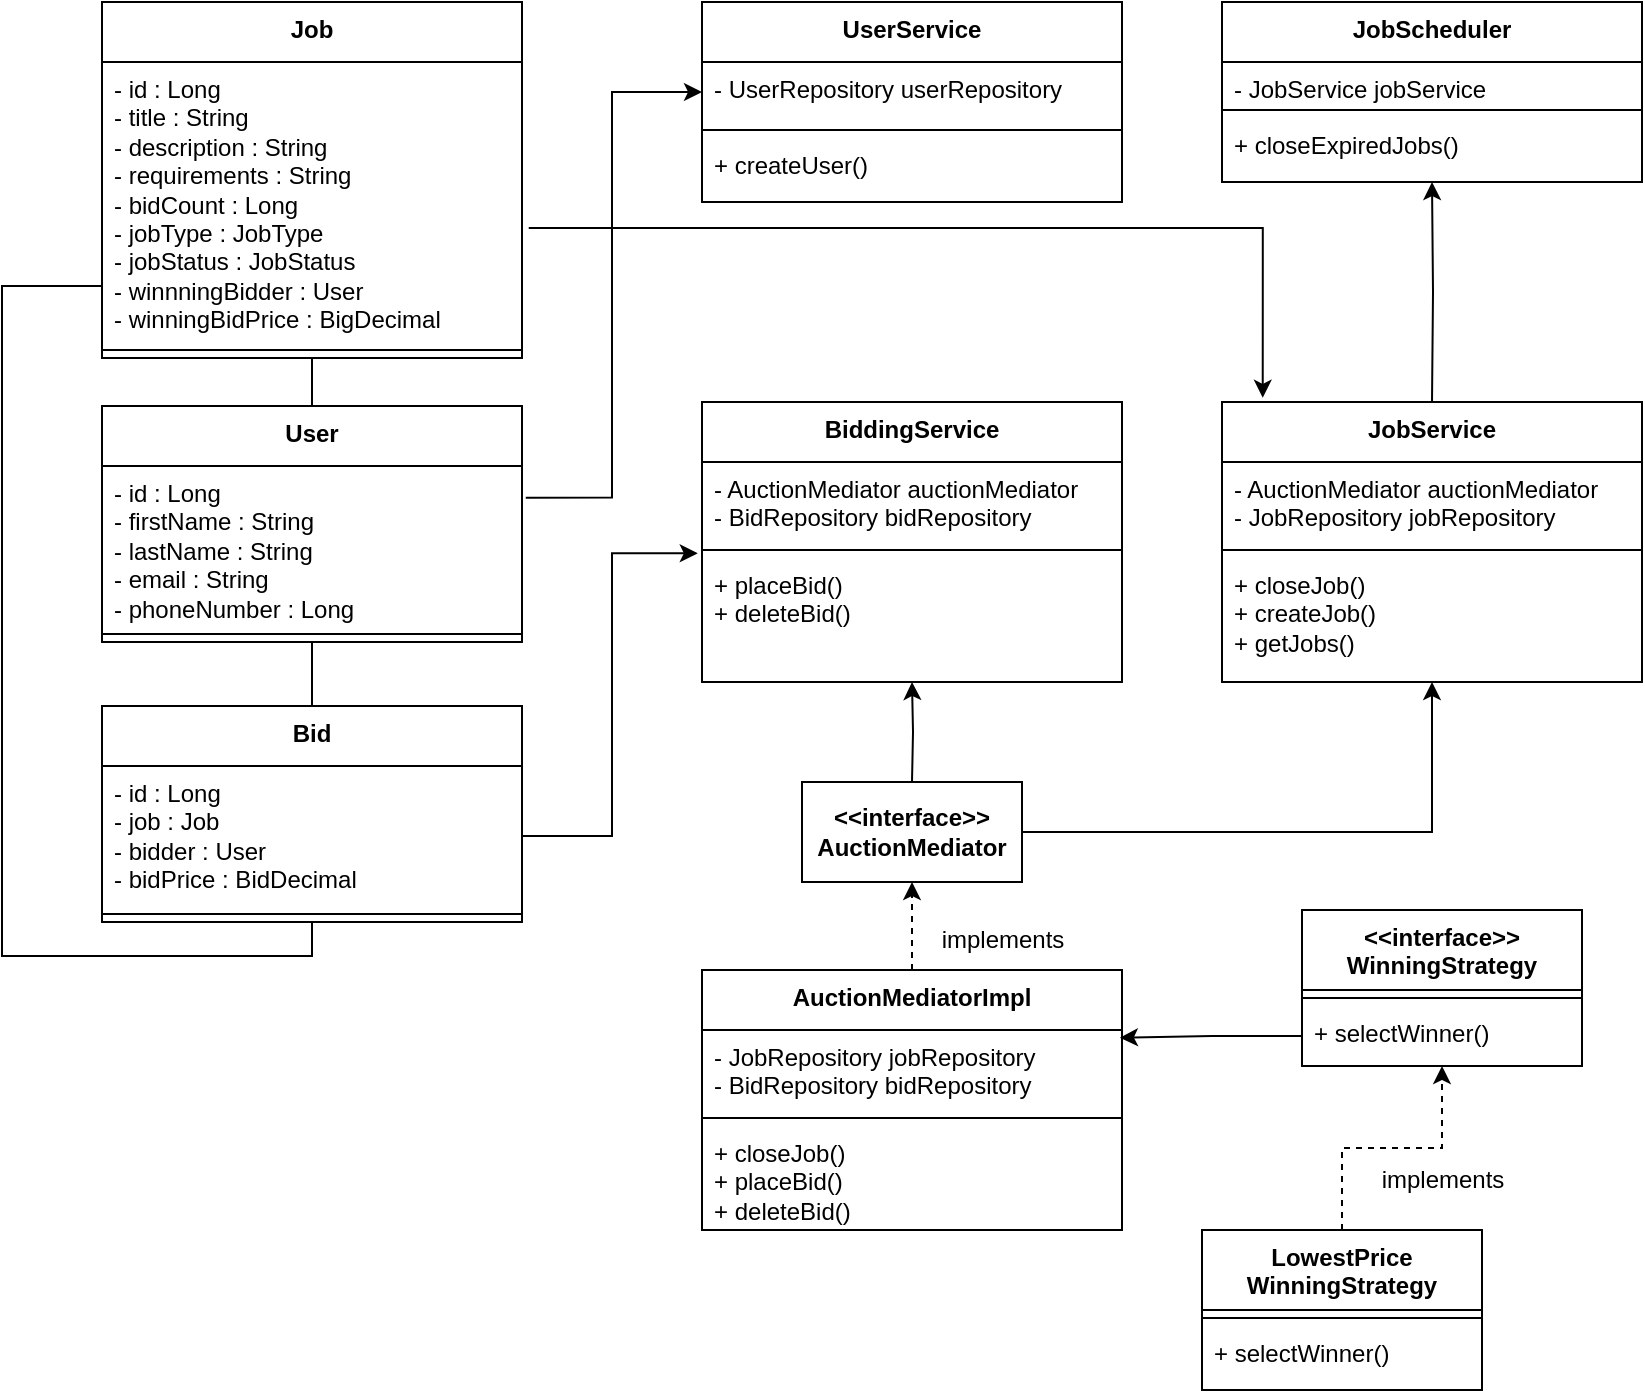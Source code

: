 <mxfile version="24.7.6">
  <diagram name="Page-1" id="sCt2jMclctQqovqi5Y5z">
    <mxGraphModel dx="2316" dy="817" grid="1" gridSize="10" guides="1" tooltips="1" connect="1" arrows="1" fold="1" page="1" pageScale="1" pageWidth="850" pageHeight="1100" math="0" shadow="0">
      <root>
        <mxCell id="0" />
        <mxCell id="1" parent="0" />
        <mxCell id="riucDNiv2d9Up03Yo3Fy-57" style="edgeStyle=orthogonalEdgeStyle;rounded=0;orthogonalLoop=1;jettySize=auto;html=1;" edge="1" parent="1" target="riucDNiv2d9Up03Yo3Fy-35">
          <mxGeometry relative="1" as="geometry">
            <mxPoint x="395" y="178" as="targetPoint" />
            <mxPoint x="435" y="230" as="sourcePoint" />
          </mxGeometry>
        </mxCell>
        <mxCell id="riucDNiv2d9Up03Yo3Fy-1" value="&lt;div&gt;JobService&lt;/div&gt;" style="swimlane;fontStyle=1;align=center;verticalAlign=top;childLayout=stackLayout;horizontal=1;startSize=30;horizontalStack=0;resizeParent=1;resizeParentMax=0;resizeLast=0;collapsible=1;marginBottom=0;whiteSpace=wrap;html=1;" vertex="1" parent="1">
          <mxGeometry x="330" y="230" width="210" height="140" as="geometry" />
        </mxCell>
        <mxCell id="riucDNiv2d9Up03Yo3Fy-2" value="- AuctionMediator auctionMediator&lt;div&gt;- JobRepository jobRepository&lt;/div&gt;&lt;div&gt;&lt;br&gt;&lt;/div&gt;" style="text;strokeColor=none;fillColor=none;align=left;verticalAlign=top;spacingLeft=4;spacingRight=4;overflow=hidden;rotatable=0;points=[[0,0.5],[1,0.5]];portConstraint=eastwest;whiteSpace=wrap;html=1;" vertex="1" parent="riucDNiv2d9Up03Yo3Fy-1">
          <mxGeometry y="30" width="210" height="40" as="geometry" />
        </mxCell>
        <mxCell id="riucDNiv2d9Up03Yo3Fy-3" value="" style="line;strokeWidth=1;fillColor=none;align=left;verticalAlign=middle;spacingTop=-1;spacingLeft=3;spacingRight=3;rotatable=0;labelPosition=right;points=[];portConstraint=eastwest;strokeColor=inherit;" vertex="1" parent="riucDNiv2d9Up03Yo3Fy-1">
          <mxGeometry y="70" width="210" height="8" as="geometry" />
        </mxCell>
        <mxCell id="riucDNiv2d9Up03Yo3Fy-4" value="+ closeJob()&lt;div&gt;+ createJob()&lt;/div&gt;&lt;div&gt;+ getJobs()&lt;/div&gt;" style="text;strokeColor=none;fillColor=none;align=left;verticalAlign=top;spacingLeft=4;spacingRight=4;overflow=hidden;rotatable=0;points=[[0,0.5],[1,0.5]];portConstraint=eastwest;whiteSpace=wrap;html=1;" vertex="1" parent="riucDNiv2d9Up03Yo3Fy-1">
          <mxGeometry y="78" width="210" height="62" as="geometry" />
        </mxCell>
        <mxCell id="riucDNiv2d9Up03Yo3Fy-6" value="&lt;div&gt;BiddingService&lt;/div&gt;" style="swimlane;fontStyle=1;align=center;verticalAlign=top;childLayout=stackLayout;horizontal=1;startSize=30;horizontalStack=0;resizeParent=1;resizeParentMax=0;resizeLast=0;collapsible=1;marginBottom=0;whiteSpace=wrap;html=1;" vertex="1" parent="1">
          <mxGeometry x="70" y="230" width="210" height="140" as="geometry" />
        </mxCell>
        <mxCell id="riucDNiv2d9Up03Yo3Fy-7" value="- AuctionMediator auctionMediator&lt;div&gt;- BidRepository bidRepository&lt;br&gt;&lt;/div&gt;" style="text;strokeColor=none;fillColor=none;align=left;verticalAlign=top;spacingLeft=4;spacingRight=4;overflow=hidden;rotatable=0;points=[[0,0.5],[1,0.5]];portConstraint=eastwest;whiteSpace=wrap;html=1;" vertex="1" parent="riucDNiv2d9Up03Yo3Fy-6">
          <mxGeometry y="30" width="210" height="40" as="geometry" />
        </mxCell>
        <mxCell id="riucDNiv2d9Up03Yo3Fy-8" value="" style="line;strokeWidth=1;fillColor=none;align=left;verticalAlign=middle;spacingTop=-1;spacingLeft=3;spacingRight=3;rotatable=0;labelPosition=right;points=[];portConstraint=eastwest;strokeColor=inherit;" vertex="1" parent="riucDNiv2d9Up03Yo3Fy-6">
          <mxGeometry y="70" width="210" height="8" as="geometry" />
        </mxCell>
        <mxCell id="riucDNiv2d9Up03Yo3Fy-9" value="+ placeBid()&lt;div&gt;+ deleteBid()&lt;/div&gt;&lt;div&gt;&lt;br&gt;&lt;/div&gt;" style="text;strokeColor=none;fillColor=none;align=left;verticalAlign=top;spacingLeft=4;spacingRight=4;overflow=hidden;rotatable=0;points=[[0,0.5],[1,0.5]];portConstraint=eastwest;whiteSpace=wrap;html=1;" vertex="1" parent="riucDNiv2d9Up03Yo3Fy-6">
          <mxGeometry y="78" width="210" height="62" as="geometry" />
        </mxCell>
        <mxCell id="riucDNiv2d9Up03Yo3Fy-10" value="&lt;div&gt;AuctionMediatorImpl&lt;/div&gt;" style="swimlane;fontStyle=1;align=center;verticalAlign=top;childLayout=stackLayout;horizontal=1;startSize=30;horizontalStack=0;resizeParent=1;resizeParentMax=0;resizeLast=0;collapsible=1;marginBottom=0;whiteSpace=wrap;html=1;" vertex="1" parent="1">
          <mxGeometry x="70" y="514" width="210" height="130" as="geometry" />
        </mxCell>
        <mxCell id="riucDNiv2d9Up03Yo3Fy-11" value="&lt;div&gt;- JobRepository jobRepository&lt;/div&gt;&lt;div&gt;- BidRepository bidRepository&lt;br&gt;&lt;/div&gt;" style="text;strokeColor=none;fillColor=none;align=left;verticalAlign=top;spacingLeft=4;spacingRight=4;overflow=hidden;rotatable=0;points=[[0,0.5],[1,0.5]];portConstraint=eastwest;whiteSpace=wrap;html=1;" vertex="1" parent="riucDNiv2d9Up03Yo3Fy-10">
          <mxGeometry y="30" width="210" height="40" as="geometry" />
        </mxCell>
        <mxCell id="riucDNiv2d9Up03Yo3Fy-12" value="" style="line;strokeWidth=1;fillColor=none;align=left;verticalAlign=middle;spacingTop=-1;spacingLeft=3;spacingRight=3;rotatable=0;labelPosition=right;points=[];portConstraint=eastwest;strokeColor=inherit;" vertex="1" parent="riucDNiv2d9Up03Yo3Fy-10">
          <mxGeometry y="70" width="210" height="8" as="geometry" />
        </mxCell>
        <mxCell id="riucDNiv2d9Up03Yo3Fy-13" value="&lt;div&gt;+ closeJob()&lt;/div&gt;&lt;div&gt;+ placeBid()&lt;/div&gt;&lt;div&gt;+ deleteBid()&lt;/div&gt;" style="text;strokeColor=none;fillColor=none;align=left;verticalAlign=top;spacingLeft=4;spacingRight=4;overflow=hidden;rotatable=0;points=[[0,0.5],[1,0.5]];portConstraint=eastwest;whiteSpace=wrap;html=1;" vertex="1" parent="riucDNiv2d9Up03Yo3Fy-10">
          <mxGeometry y="78" width="210" height="52" as="geometry" />
        </mxCell>
        <mxCell id="riucDNiv2d9Up03Yo3Fy-52" style="edgeStyle=orthogonalEdgeStyle;rounded=0;orthogonalLoop=1;jettySize=auto;html=1;endArrow=classic;endFill=1;" edge="1" parent="1" target="riucDNiv2d9Up03Yo3Fy-6">
          <mxGeometry relative="1" as="geometry">
            <mxPoint x="175" y="420" as="sourcePoint" />
          </mxGeometry>
        </mxCell>
        <mxCell id="riucDNiv2d9Up03Yo3Fy-55" style="edgeStyle=orthogonalEdgeStyle;rounded=0;orthogonalLoop=1;jettySize=auto;html=1;" edge="1" parent="1" source="riucDNiv2d9Up03Yo3Fy-17" target="riucDNiv2d9Up03Yo3Fy-1">
          <mxGeometry relative="1" as="geometry" />
        </mxCell>
        <mxCell id="riucDNiv2d9Up03Yo3Fy-17" value="&lt;b&gt;&amp;lt;&amp;lt;interface&amp;gt;&amp;gt;&lt;br&gt;AuctionMediator&lt;/b&gt;" style="html=1;whiteSpace=wrap;" vertex="1" parent="1">
          <mxGeometry x="120" y="420" width="110" height="50" as="geometry" />
        </mxCell>
        <mxCell id="riucDNiv2d9Up03Yo3Fy-18" style="edgeStyle=orthogonalEdgeStyle;rounded=0;orthogonalLoop=1;jettySize=auto;html=1;entryX=0.5;entryY=1;entryDx=0;entryDy=0;dashed=1;" edge="1" parent="1" source="riucDNiv2d9Up03Yo3Fy-10" target="riucDNiv2d9Up03Yo3Fy-17">
          <mxGeometry relative="1" as="geometry" />
        </mxCell>
        <mxCell id="riucDNiv2d9Up03Yo3Fy-19" value="implements" style="text;html=1;align=center;verticalAlign=middle;resizable=0;points=[];autosize=1;strokeColor=none;fillColor=none;" vertex="1" parent="1">
          <mxGeometry x="180" y="484" width="80" height="30" as="geometry" />
        </mxCell>
        <mxCell id="riucDNiv2d9Up03Yo3Fy-56" style="edgeStyle=orthogonalEdgeStyle;rounded=0;orthogonalLoop=1;jettySize=auto;html=1;exitX=0;exitY=0.5;exitDx=0;exitDy=0;entryX=0.995;entryY=0.096;entryDx=0;entryDy=0;entryPerimeter=0;" edge="1" parent="1" source="riucDNiv2d9Up03Yo3Fy-27" target="riucDNiv2d9Up03Yo3Fy-11">
          <mxGeometry relative="1" as="geometry">
            <mxPoint x="440.0" y="580.74" as="sourcePoint" />
            <mxPoint x="310" y="580.74" as="targetPoint" />
          </mxGeometry>
        </mxCell>
        <mxCell id="riucDNiv2d9Up03Yo3Fy-24" value="&lt;div&gt;&amp;lt;&amp;lt;interface&amp;gt;&amp;gt;&lt;/div&gt;&lt;div&gt;WinningStrategy&lt;/div&gt;" style="swimlane;fontStyle=1;align=center;verticalAlign=top;childLayout=stackLayout;horizontal=1;startSize=40;horizontalStack=0;resizeParent=1;resizeParentMax=0;resizeLast=0;collapsible=1;marginBottom=0;whiteSpace=wrap;html=1;" vertex="1" parent="1">
          <mxGeometry x="370" y="484" width="140" height="78" as="geometry" />
        </mxCell>
        <mxCell id="riucDNiv2d9Up03Yo3Fy-25" value="&lt;div&gt;&lt;br&gt;&lt;/div&gt;" style="text;strokeColor=none;fillColor=none;align=left;verticalAlign=top;spacingLeft=4;spacingRight=4;overflow=hidden;rotatable=0;points=[[0,0.5],[1,0.5]];portConstraint=eastwest;whiteSpace=wrap;html=1;" vertex="1" parent="riucDNiv2d9Up03Yo3Fy-24">
          <mxGeometry y="40" width="140" as="geometry" />
        </mxCell>
        <mxCell id="riucDNiv2d9Up03Yo3Fy-26" value="" style="line;strokeWidth=1;fillColor=none;align=left;verticalAlign=middle;spacingTop=-1;spacingLeft=3;spacingRight=3;rotatable=0;labelPosition=right;points=[];portConstraint=eastwest;strokeColor=inherit;" vertex="1" parent="riucDNiv2d9Up03Yo3Fy-24">
          <mxGeometry y="40" width="140" height="8" as="geometry" />
        </mxCell>
        <mxCell id="riucDNiv2d9Up03Yo3Fy-27" value="&lt;div&gt;+ selectWinner()&lt;/div&gt;" style="text;strokeColor=none;fillColor=none;align=left;verticalAlign=top;spacingLeft=4;spacingRight=4;overflow=hidden;rotatable=0;points=[[0,0.5],[1,0.5]];portConstraint=eastwest;whiteSpace=wrap;html=1;" vertex="1" parent="riucDNiv2d9Up03Yo3Fy-24">
          <mxGeometry y="48" width="140" height="30" as="geometry" />
        </mxCell>
        <mxCell id="riucDNiv2d9Up03Yo3Fy-33" style="edgeStyle=orthogonalEdgeStyle;rounded=0;orthogonalLoop=1;jettySize=auto;html=1;dashed=1;" edge="1" parent="1" source="riucDNiv2d9Up03Yo3Fy-28" target="riucDNiv2d9Up03Yo3Fy-24">
          <mxGeometry relative="1" as="geometry" />
        </mxCell>
        <mxCell id="riucDNiv2d9Up03Yo3Fy-28" value="LowestPrice&lt;div style=&quot;&quot;&gt;WinningStrategy&lt;/div&gt;" style="swimlane;fontStyle=1;align=center;verticalAlign=top;childLayout=stackLayout;horizontal=1;startSize=40;horizontalStack=0;resizeParent=1;resizeParentMax=0;resizeLast=0;collapsible=1;marginBottom=0;whiteSpace=wrap;html=1;" vertex="1" parent="1">
          <mxGeometry x="320" y="644" width="140" height="80" as="geometry" />
        </mxCell>
        <mxCell id="riucDNiv2d9Up03Yo3Fy-29" value="&lt;div&gt;&lt;br&gt;&lt;/div&gt;" style="text;strokeColor=none;fillColor=none;align=left;verticalAlign=top;spacingLeft=4;spacingRight=4;overflow=hidden;rotatable=0;points=[[0,0.5],[1,0.5]];portConstraint=eastwest;whiteSpace=wrap;html=1;" vertex="1" parent="riucDNiv2d9Up03Yo3Fy-28">
          <mxGeometry y="40" width="140" as="geometry" />
        </mxCell>
        <mxCell id="riucDNiv2d9Up03Yo3Fy-30" value="" style="line;strokeWidth=1;fillColor=none;align=left;verticalAlign=middle;spacingTop=-1;spacingLeft=3;spacingRight=3;rotatable=0;labelPosition=right;points=[];portConstraint=eastwest;strokeColor=inherit;" vertex="1" parent="riucDNiv2d9Up03Yo3Fy-28">
          <mxGeometry y="40" width="140" height="8" as="geometry" />
        </mxCell>
        <mxCell id="riucDNiv2d9Up03Yo3Fy-31" value="&lt;div&gt;+ selectWinner()&lt;/div&gt;" style="text;strokeColor=none;fillColor=none;align=left;verticalAlign=top;spacingLeft=4;spacingRight=4;overflow=hidden;rotatable=0;points=[[0,0.5],[1,0.5]];portConstraint=eastwest;whiteSpace=wrap;html=1;" vertex="1" parent="riucDNiv2d9Up03Yo3Fy-28">
          <mxGeometry y="48" width="140" height="32" as="geometry" />
        </mxCell>
        <mxCell id="riucDNiv2d9Up03Yo3Fy-34" value="implements" style="text;html=1;align=center;verticalAlign=middle;resizable=0;points=[];autosize=1;strokeColor=none;fillColor=none;" vertex="1" parent="1">
          <mxGeometry x="400" y="604" width="80" height="30" as="geometry" />
        </mxCell>
        <mxCell id="riucDNiv2d9Up03Yo3Fy-35" value="&lt;div&gt;JobScheduler&lt;/div&gt;" style="swimlane;fontStyle=1;align=center;verticalAlign=top;childLayout=stackLayout;horizontal=1;startSize=30;horizontalStack=0;resizeParent=1;resizeParentMax=0;resizeLast=0;collapsible=1;marginBottom=0;whiteSpace=wrap;html=1;" vertex="1" parent="1">
          <mxGeometry x="330" y="30" width="210" height="90" as="geometry" />
        </mxCell>
        <mxCell id="riucDNiv2d9Up03Yo3Fy-36" value="&lt;div&gt;- JobService jobService&lt;/div&gt;&lt;div&gt;&lt;br&gt;&lt;/div&gt;" style="text;strokeColor=none;fillColor=none;align=left;verticalAlign=top;spacingLeft=4;spacingRight=4;overflow=hidden;rotatable=0;points=[[0,0.5],[1,0.5]];portConstraint=eastwest;whiteSpace=wrap;html=1;" vertex="1" parent="riucDNiv2d9Up03Yo3Fy-35">
          <mxGeometry y="30" width="210" height="20" as="geometry" />
        </mxCell>
        <mxCell id="riucDNiv2d9Up03Yo3Fy-37" value="" style="line;strokeWidth=1;fillColor=none;align=left;verticalAlign=middle;spacingTop=-1;spacingLeft=3;spacingRight=3;rotatable=0;labelPosition=right;points=[];portConstraint=eastwest;strokeColor=inherit;" vertex="1" parent="riucDNiv2d9Up03Yo3Fy-35">
          <mxGeometry y="50" width="210" height="8" as="geometry" />
        </mxCell>
        <mxCell id="riucDNiv2d9Up03Yo3Fy-38" value="+ closeExpiredJobs()" style="text;strokeColor=none;fillColor=none;align=left;verticalAlign=top;spacingLeft=4;spacingRight=4;overflow=hidden;rotatable=0;points=[[0,0.5],[1,0.5]];portConstraint=eastwest;whiteSpace=wrap;html=1;" vertex="1" parent="riucDNiv2d9Up03Yo3Fy-35">
          <mxGeometry y="58" width="210" height="32" as="geometry" />
        </mxCell>
        <mxCell id="riucDNiv2d9Up03Yo3Fy-49" style="edgeStyle=orthogonalEdgeStyle;rounded=0;orthogonalLoop=1;jettySize=auto;html=1;entryX=0.5;entryY=0;entryDx=0;entryDy=0;endArrow=none;endFill=0;" edge="1" parent="1" source="riucDNiv2d9Up03Yo3Fy-39" target="riucDNiv2d9Up03Yo3Fy-43">
          <mxGeometry relative="1" as="geometry" />
        </mxCell>
        <mxCell id="riucDNiv2d9Up03Yo3Fy-39" value="&lt;div&gt;Job&lt;/div&gt;" style="swimlane;fontStyle=1;align=center;verticalAlign=top;childLayout=stackLayout;horizontal=1;startSize=30;horizontalStack=0;resizeParent=1;resizeParentMax=0;resizeLast=0;collapsible=1;marginBottom=0;whiteSpace=wrap;html=1;" vertex="1" parent="1">
          <mxGeometry x="-230" y="30" width="210" height="178" as="geometry" />
        </mxCell>
        <mxCell id="riucDNiv2d9Up03Yo3Fy-40" value="&lt;div&gt;- id : Long&lt;/div&gt;&lt;div&gt;&lt;div&gt;- title : String&lt;/div&gt;&lt;div&gt;&lt;div&gt;- description : String&lt;/div&gt;&lt;div&gt;&lt;div&gt;- requirements : String&lt;/div&gt;&lt;div&gt;&lt;div&gt;- bidCount : Long&lt;/div&gt;&lt;div&gt;&lt;/div&gt;&lt;div&gt;- jobType : JobType&lt;/div&gt;&lt;div&gt;&lt;/div&gt;&lt;div&gt;- jobStatus : JobStatus&lt;/div&gt;&lt;div&gt;&lt;div&gt;- winnningBidder : User&lt;/div&gt;&lt;div&gt;&lt;div&gt;- winningBidPrice : BigDecimal&lt;/div&gt;&lt;div&gt;&lt;br&gt;&lt;/div&gt;&lt;/div&gt;&lt;/div&gt;&lt;/div&gt;&lt;/div&gt;&lt;/div&gt;&lt;/div&gt;" style="text;strokeColor=none;fillColor=none;align=left;verticalAlign=top;spacingLeft=4;spacingRight=4;overflow=hidden;rotatable=0;points=[[0,0.5],[1,0.5]];portConstraint=eastwest;whiteSpace=wrap;html=1;" vertex="1" parent="riucDNiv2d9Up03Yo3Fy-39">
          <mxGeometry y="30" width="210" height="140" as="geometry" />
        </mxCell>
        <mxCell id="riucDNiv2d9Up03Yo3Fy-41" value="" style="line;strokeWidth=1;fillColor=none;align=left;verticalAlign=middle;spacingTop=-1;spacingLeft=3;spacingRight=3;rotatable=0;labelPosition=right;points=[];portConstraint=eastwest;strokeColor=inherit;" vertex="1" parent="riucDNiv2d9Up03Yo3Fy-39">
          <mxGeometry y="170" width="210" height="8" as="geometry" />
        </mxCell>
        <mxCell id="riucDNiv2d9Up03Yo3Fy-43" value="&lt;div&gt;User&lt;/div&gt;" style="swimlane;fontStyle=1;align=center;verticalAlign=top;childLayout=stackLayout;horizontal=1;startSize=30;horizontalStack=0;resizeParent=1;resizeParentMax=0;resizeLast=0;collapsible=1;marginBottom=0;whiteSpace=wrap;html=1;" vertex="1" parent="1">
          <mxGeometry x="-230" y="232" width="210" height="118" as="geometry" />
        </mxCell>
        <mxCell id="riucDNiv2d9Up03Yo3Fy-44" value="&lt;div&gt;- id : Long&lt;/div&gt;&lt;div&gt;&lt;div&gt;- firstName : String&lt;/div&gt;&lt;div&gt;&lt;div&gt;- lastName : String&lt;/div&gt;&lt;div&gt;&lt;div&gt;- email : String&lt;/div&gt;&lt;div&gt;&lt;div&gt;- phoneNumber : Long&lt;/div&gt;&lt;div&gt;&lt;/div&gt;&lt;div&gt;&lt;br&gt;&lt;/div&gt;&lt;div&gt;&lt;div&gt;&lt;div&gt;&lt;br&gt;&lt;/div&gt;&lt;/div&gt;&lt;/div&gt;&lt;/div&gt;&lt;/div&gt;&lt;/div&gt;&lt;/div&gt;" style="text;strokeColor=none;fillColor=none;align=left;verticalAlign=top;spacingLeft=4;spacingRight=4;overflow=hidden;rotatable=0;points=[[0,0.5],[1,0.5]];portConstraint=eastwest;whiteSpace=wrap;html=1;" vertex="1" parent="riucDNiv2d9Up03Yo3Fy-43">
          <mxGeometry y="30" width="210" height="80" as="geometry" />
        </mxCell>
        <mxCell id="riucDNiv2d9Up03Yo3Fy-45" value="" style="line;strokeWidth=1;fillColor=none;align=left;verticalAlign=middle;spacingTop=-1;spacingLeft=3;spacingRight=3;rotatable=0;labelPosition=right;points=[];portConstraint=eastwest;strokeColor=inherit;" vertex="1" parent="riucDNiv2d9Up03Yo3Fy-43">
          <mxGeometry y="110" width="210" height="8" as="geometry" />
        </mxCell>
        <mxCell id="riucDNiv2d9Up03Yo3Fy-50" style="edgeStyle=orthogonalEdgeStyle;rounded=0;orthogonalLoop=1;jettySize=auto;html=1;entryX=0.5;entryY=1;entryDx=0;entryDy=0;endArrow=none;endFill=0;" edge="1" parent="1" source="riucDNiv2d9Up03Yo3Fy-46" target="riucDNiv2d9Up03Yo3Fy-43">
          <mxGeometry relative="1" as="geometry" />
        </mxCell>
        <mxCell id="riucDNiv2d9Up03Yo3Fy-46" value="&lt;div&gt;Bid&lt;/div&gt;" style="swimlane;fontStyle=1;align=center;verticalAlign=top;childLayout=stackLayout;horizontal=1;startSize=30;horizontalStack=0;resizeParent=1;resizeParentMax=0;resizeLast=0;collapsible=1;marginBottom=0;whiteSpace=wrap;html=1;" vertex="1" parent="1">
          <mxGeometry x="-230" y="382" width="210" height="108" as="geometry" />
        </mxCell>
        <mxCell id="riucDNiv2d9Up03Yo3Fy-47" value="&lt;div&gt;- id : Long&lt;/div&gt;&lt;div&gt;&lt;div&gt;- job : Job&lt;/div&gt;&lt;div&gt;&lt;div&gt;- bidder : User&lt;/div&gt;&lt;div&gt;&lt;div&gt;- bidPrice : BidDecimal&lt;/div&gt;&lt;div&gt;&lt;div&gt;&lt;br&gt;&lt;/div&gt;&lt;div&gt;&lt;div&gt;&lt;div&gt;&lt;br&gt;&lt;/div&gt;&lt;/div&gt;&lt;/div&gt;&lt;/div&gt;&lt;/div&gt;&lt;/div&gt;&lt;/div&gt;" style="text;strokeColor=none;fillColor=none;align=left;verticalAlign=top;spacingLeft=4;spacingRight=4;overflow=hidden;rotatable=0;points=[[0,0.5],[1,0.5]];portConstraint=eastwest;whiteSpace=wrap;html=1;" vertex="1" parent="riucDNiv2d9Up03Yo3Fy-46">
          <mxGeometry y="30" width="210" height="70" as="geometry" />
        </mxCell>
        <mxCell id="riucDNiv2d9Up03Yo3Fy-48" value="" style="line;strokeWidth=1;fillColor=none;align=left;verticalAlign=middle;spacingTop=-1;spacingLeft=3;spacingRight=3;rotatable=0;labelPosition=right;points=[];portConstraint=eastwest;strokeColor=inherit;" vertex="1" parent="riucDNiv2d9Up03Yo3Fy-46">
          <mxGeometry y="100" width="210" height="8" as="geometry" />
        </mxCell>
        <mxCell id="riucDNiv2d9Up03Yo3Fy-51" style="edgeStyle=orthogonalEdgeStyle;rounded=0;orthogonalLoop=1;jettySize=auto;html=1;endArrow=none;endFill=0;" edge="1" parent="1" source="riucDNiv2d9Up03Yo3Fy-46" target="riucDNiv2d9Up03Yo3Fy-39">
          <mxGeometry relative="1" as="geometry">
            <mxPoint x="-390" y="550" as="sourcePoint" />
            <mxPoint x="-310" y="140" as="targetPoint" />
            <Array as="points">
              <mxPoint x="-280" y="507" />
              <mxPoint x="-280" y="172" />
            </Array>
          </mxGeometry>
        </mxCell>
        <mxCell id="riucDNiv2d9Up03Yo3Fy-60" style="edgeStyle=orthogonalEdgeStyle;rounded=0;orthogonalLoop=1;jettySize=auto;html=1;entryX=0.097;entryY=-0.015;entryDx=0;entryDy=0;exitX=1.016;exitY=0.593;exitDx=0;exitDy=0;exitPerimeter=0;entryPerimeter=0;" edge="1" parent="1" source="riucDNiv2d9Up03Yo3Fy-40" target="riucDNiv2d9Up03Yo3Fy-1">
          <mxGeometry relative="1" as="geometry" />
        </mxCell>
        <mxCell id="riucDNiv2d9Up03Yo3Fy-61" style="edgeStyle=orthogonalEdgeStyle;rounded=0;orthogonalLoop=1;jettySize=auto;html=1;entryX=-0.01;entryY=-0.038;entryDx=0;entryDy=0;entryPerimeter=0;" edge="1" parent="1" source="riucDNiv2d9Up03Yo3Fy-47" target="riucDNiv2d9Up03Yo3Fy-9">
          <mxGeometry relative="1" as="geometry" />
        </mxCell>
        <mxCell id="riucDNiv2d9Up03Yo3Fy-62" value="&lt;div&gt;UserService&lt;/div&gt;" style="swimlane;fontStyle=1;align=center;verticalAlign=top;childLayout=stackLayout;horizontal=1;startSize=30;horizontalStack=0;resizeParent=1;resizeParentMax=0;resizeLast=0;collapsible=1;marginBottom=0;whiteSpace=wrap;html=1;" vertex="1" parent="1">
          <mxGeometry x="70" y="30" width="210" height="100" as="geometry" />
        </mxCell>
        <mxCell id="riucDNiv2d9Up03Yo3Fy-63" value="&lt;div&gt;- UserRepository userRepository&lt;/div&gt;&lt;div&gt;&lt;br&gt;&lt;/div&gt;" style="text;strokeColor=none;fillColor=none;align=left;verticalAlign=top;spacingLeft=4;spacingRight=4;overflow=hidden;rotatable=0;points=[[0,0.5],[1,0.5]];portConstraint=eastwest;whiteSpace=wrap;html=1;" vertex="1" parent="riucDNiv2d9Up03Yo3Fy-62">
          <mxGeometry y="30" width="210" height="30" as="geometry" />
        </mxCell>
        <mxCell id="riucDNiv2d9Up03Yo3Fy-64" value="" style="line;strokeWidth=1;fillColor=none;align=left;verticalAlign=middle;spacingTop=-1;spacingLeft=3;spacingRight=3;rotatable=0;labelPosition=right;points=[];portConstraint=eastwest;strokeColor=inherit;" vertex="1" parent="riucDNiv2d9Up03Yo3Fy-62">
          <mxGeometry y="60" width="210" height="8" as="geometry" />
        </mxCell>
        <mxCell id="riucDNiv2d9Up03Yo3Fy-65" value="+ createUser()" style="text;strokeColor=none;fillColor=none;align=left;verticalAlign=top;spacingLeft=4;spacingRight=4;overflow=hidden;rotatable=0;points=[[0,0.5],[1,0.5]];portConstraint=eastwest;whiteSpace=wrap;html=1;" vertex="1" parent="riucDNiv2d9Up03Yo3Fy-62">
          <mxGeometry y="68" width="210" height="32" as="geometry" />
        </mxCell>
        <mxCell id="riucDNiv2d9Up03Yo3Fy-66" style="edgeStyle=orthogonalEdgeStyle;rounded=0;orthogonalLoop=1;jettySize=auto;html=1;entryX=0;entryY=0.5;entryDx=0;entryDy=0;exitX=1.009;exitY=0.198;exitDx=0;exitDy=0;exitPerimeter=0;" edge="1" parent="1" source="riucDNiv2d9Up03Yo3Fy-44" target="riucDNiv2d9Up03Yo3Fy-63">
          <mxGeometry relative="1" as="geometry" />
        </mxCell>
      </root>
    </mxGraphModel>
  </diagram>
</mxfile>

